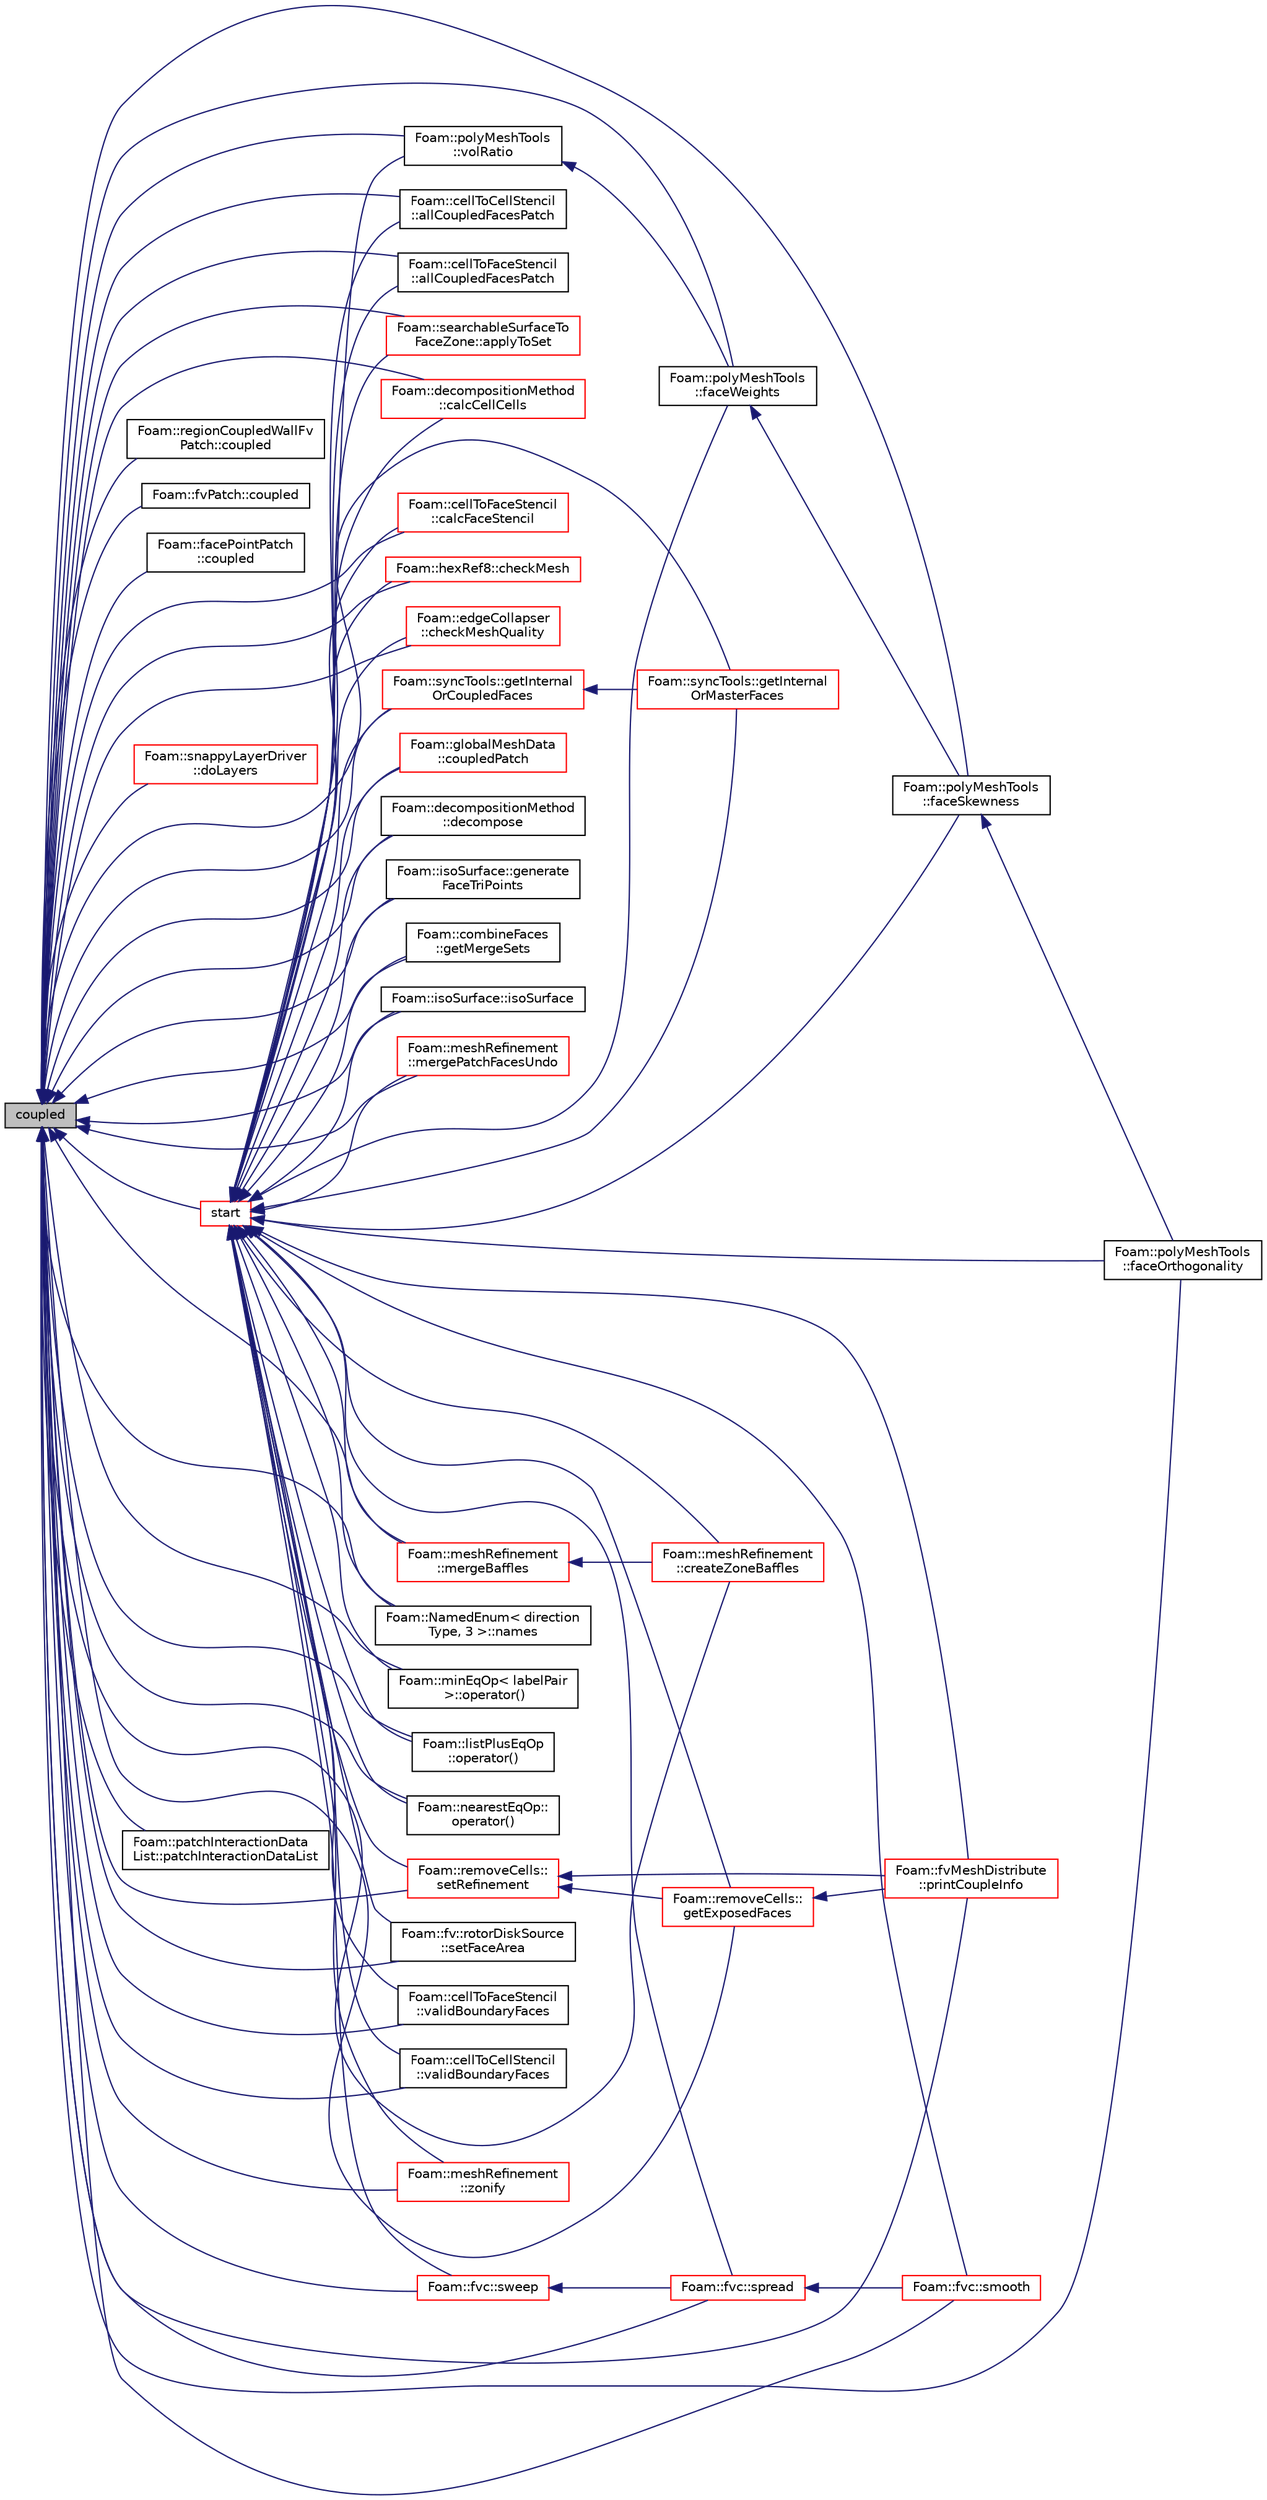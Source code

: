 digraph "coupled"
{
  bgcolor="transparent";
  edge [fontname="Helvetica",fontsize="10",labelfontname="Helvetica",labelfontsize="10"];
  node [fontname="Helvetica",fontsize="10",shape=record];
  rankdir="LR";
  Node2141 [label="coupled",height=0.2,width=0.4,color="black", fillcolor="grey75", style="filled", fontcolor="black"];
  Node2141 -> Node2142 [dir="back",color="midnightblue",fontsize="10",style="solid",fontname="Helvetica"];
  Node2142 [label="Foam::cellToCellStencil\l::allCoupledFacesPatch",height=0.2,width=0.4,color="black",URL="$a23469.html#a3ce86e793c8ebbec10ea9b3b9f9bda0d",tooltip="Return patch of all coupled faces. "];
  Node2141 -> Node2143 [dir="back",color="midnightblue",fontsize="10",style="solid",fontname="Helvetica"];
  Node2143 [label="Foam::cellToFaceStencil\l::allCoupledFacesPatch",height=0.2,width=0.4,color="black",URL="$a23513.html#a3ce86e793c8ebbec10ea9b3b9f9bda0d",tooltip="Return patch of all coupled faces. "];
  Node2141 -> Node2144 [dir="back",color="midnightblue",fontsize="10",style="solid",fontname="Helvetica"];
  Node2144 [label="Foam::searchableSurfaceTo\lFaceZone::applyToSet",height=0.2,width=0.4,color="red",URL="$a26521.html#a2d6074569c50892cef0d0f02422c89d1"];
  Node2141 -> Node2147 [dir="back",color="midnightblue",fontsize="10",style="solid",fontname="Helvetica"];
  Node2147 [label="Foam::decompositionMethod\l::calcCellCells",height=0.2,width=0.4,color="red",URL="$a29949.html#a86727d8c968e3ae5d8f394879e2b3c8a",tooltip="Helper: determine (local or global) cellCells from mesh. "];
  Node2141 -> Node2153 [dir="back",color="midnightblue",fontsize="10",style="solid",fontname="Helvetica"];
  Node2153 [label="Foam::cellToFaceStencil\l::calcFaceStencil",height=0.2,width=0.4,color="red",URL="$a23513.html#a75899a6e0677e40388327173f197eb45",tooltip="Collect cell neighbours into extended stencil. "];
  Node2141 -> Node2160 [dir="back",color="midnightblue",fontsize="10",style="solid",fontname="Helvetica"];
  Node2160 [label="Foam::hexRef8::checkMesh",height=0.2,width=0.4,color="red",URL="$a22413.html#a432ff341842268fa21b8363e6b2c45b9",tooltip="Debug: Check coupled mesh for correctness. "];
  Node2141 -> Node2171 [dir="back",color="midnightblue",fontsize="10",style="solid",fontname="Helvetica"];
  Node2171 [label="Foam::edgeCollapser\l::checkMeshQuality",height=0.2,width=0.4,color="red",URL="$a22401.html#a05c592dbdbe3fcc0728c2595750b5982",tooltip="Check mesh and mark points on faces in error. "];
  Node2141 -> Node2175 [dir="back",color="midnightblue",fontsize="10",style="solid",fontname="Helvetica"];
  Node2175 [label="Foam::regionCoupledWallFv\lPatch::coupled",height=0.2,width=0.4,color="black",URL="$a23685.html#a39c01db0e66d00fe0621a0c7e5fc4ead",tooltip="Return true because this patch is coupled. "];
  Node2141 -> Node2176 [dir="back",color="midnightblue",fontsize="10",style="solid",fontname="Helvetica"];
  Node2176 [label="Foam::fvPatch::coupled",height=0.2,width=0.4,color="black",URL="$a23693.html#a39c01db0e66d00fe0621a0c7e5fc4ead",tooltip="Return true if this patch is coupled. "];
  Node2141 -> Node2177 [dir="back",color="midnightblue",fontsize="10",style="solid",fontname="Helvetica"];
  Node2177 [label="Foam::facePointPatch\l::coupled",height=0.2,width=0.4,color="black",URL="$a28473.html#a39c01db0e66d00fe0621a0c7e5fc4ead",tooltip="Return true if this patch field is coupled. "];
  Node2141 -> Node2178 [dir="back",color="midnightblue",fontsize="10",style="solid",fontname="Helvetica"];
  Node2178 [label="Foam::globalMeshData\l::coupledPatch",height=0.2,width=0.4,color="red",URL="$a28485.html#adbf1d40edb1a4d9d7175cc03028a82e7",tooltip="Return patch of all coupled faces. "];
  Node2141 -> Node2196 [dir="back",color="midnightblue",fontsize="10",style="solid",fontname="Helvetica"];
  Node2196 [label="Foam::meshRefinement\l::createZoneBaffles",height=0.2,width=0.4,color="red",URL="$a25857.html#a79af0bcc267d8fda8b3f4e683cac915b",tooltip="Create baffles for faces straddling zoned surfaces. Return. "];
  Node2141 -> Node2191 [dir="back",color="midnightblue",fontsize="10",style="solid",fontname="Helvetica"];
  Node2191 [label="Foam::decompositionMethod\l::decompose",height=0.2,width=0.4,color="black",URL="$a29949.html#a9e5348f6d62778dc2721d9646d92c3d2"];
  Node2141 -> Node2274 [dir="back",color="midnightblue",fontsize="10",style="solid",fontname="Helvetica"];
  Node2274 [label="Foam::snappyLayerDriver\l::doLayers",height=0.2,width=0.4,color="red",URL="$a25909.html#a128bb8ca3845486b1c6d481160e3adb5",tooltip="Add layers according to the dictionary settings. "];
  Node2141 -> Node2275 [dir="back",color="midnightblue",fontsize="10",style="solid",fontname="Helvetica"];
  Node2275 [label="Foam::polyMeshTools\l::faceOrthogonality",height=0.2,width=0.4,color="black",URL="$a28569.html#a1880e9d41ec6aba8b237d6ef3524d8b3",tooltip="Generate orthogonality field. (1 for fully orthogonal, < 1 for. "];
  Node2141 -> Node2276 [dir="back",color="midnightblue",fontsize="10",style="solid",fontname="Helvetica"];
  Node2276 [label="Foam::polyMeshTools\l::faceSkewness",height=0.2,width=0.4,color="black",URL="$a28569.html#a18dd96d4299c9cd56aa762e236a9af0d",tooltip="Generate skewness field. "];
  Node2276 -> Node2275 [dir="back",color="midnightblue",fontsize="10",style="solid",fontname="Helvetica"];
  Node2141 -> Node2277 [dir="back",color="midnightblue",fontsize="10",style="solid",fontname="Helvetica"];
  Node2277 [label="Foam::polyMeshTools\l::faceWeights",height=0.2,width=0.4,color="black",URL="$a28569.html#ab1b38c078f6a7f0be1e7b61f8b7cb28a",tooltip="Generate interpolation factors field. "];
  Node2277 -> Node2276 [dir="back",color="midnightblue",fontsize="10",style="solid",fontname="Helvetica"];
  Node2141 -> Node2278 [dir="back",color="midnightblue",fontsize="10",style="solid",fontname="Helvetica"];
  Node2278 [label="Foam::isoSurface::generate\lFaceTriPoints",height=0.2,width=0.4,color="black",URL="$a30621.html#a1034457d125c8730a27303a7db39b6e5"];
  Node2141 -> Node2279 [dir="back",color="midnightblue",fontsize="10",style="solid",fontname="Helvetica"];
  Node2279 [label="Foam::removeCells::\lgetExposedFaces",height=0.2,width=0.4,color="red",URL="$a22461.html#af7d0a466fd22f2b7991edb7423dde021",tooltip="Get labels of exposed faces. "];
  Node2279 -> Node2280 [dir="back",color="midnightblue",fontsize="10",style="solid",fontname="Helvetica"];
  Node2280 [label="Foam::fvMeshDistribute\l::printCoupleInfo",height=0.2,width=0.4,color="red",URL="$a22197.html#a0b2e9e5ba94679bbc5d807ecf02687e2",tooltip="Print some info on coupling data. "];
  Node2141 -> Node2294 [dir="back",color="midnightblue",fontsize="10",style="solid",fontname="Helvetica"];
  Node2294 [label="Foam::syncTools::getInternal\lOrCoupledFaces",height=0.2,width=0.4,color="red",URL="$a28657.html#a8fd72dca30a47f2a04181c7be9a8ce84",tooltip="Get per face whether it is internal or coupled. "];
  Node2294 -> Node2295 [dir="back",color="midnightblue",fontsize="10",style="solid",fontname="Helvetica"];
  Node2295 [label="Foam::syncTools::getInternal\lOrMasterFaces",height=0.2,width=0.4,color="red",URL="$a28657.html#a974774e844482a638469208c3e1d93b2",tooltip="Get per face whether it is internal or a master of a. "];
  Node2141 -> Node2295 [dir="back",color="midnightblue",fontsize="10",style="solid",fontname="Helvetica"];
  Node2141 -> Node2300 [dir="back",color="midnightblue",fontsize="10",style="solid",fontname="Helvetica"];
  Node2300 [label="Foam::combineFaces\l::getMergeSets",height=0.2,width=0.4,color="black",URL="$a22393.html#aacdb22dd46f93ab1163b67cdd60d5492",tooltip="Extract lists of all (non-coupled) boundary faces that can. "];
  Node2141 -> Node2301 [dir="back",color="midnightblue",fontsize="10",style="solid",fontname="Helvetica"];
  Node2301 [label="Foam::isoSurface::isoSurface",height=0.2,width=0.4,color="black",URL="$a30621.html#a2d3f6322d0523951b389b2245851396f",tooltip="Construct from cell values and point values. Uses boundaryField. "];
  Node2141 -> Node2195 [dir="back",color="midnightblue",fontsize="10",style="solid",fontname="Helvetica"];
  Node2195 [label="Foam::meshRefinement\l::mergeBaffles",height=0.2,width=0.4,color="red",URL="$a25857.html#aa959f1ef1377d3a4eaac5ff099280e50",tooltip="Merge baffles. Gets pairs of faces. "];
  Node2195 -> Node2196 [dir="back",color="midnightblue",fontsize="10",style="solid",fontname="Helvetica"];
  Node2141 -> Node2302 [dir="back",color="midnightblue",fontsize="10",style="solid",fontname="Helvetica"];
  Node2302 [label="Foam::meshRefinement\l::mergePatchFacesUndo",height=0.2,width=0.4,color="red",URL="$a25857.html#a46abeca243f55035145fe45edc956bef",tooltip="Merge coplanar faces. preserveFaces is != -1 for faces. "];
  Node2141 -> Node2192 [dir="back",color="midnightblue",fontsize="10",style="solid",fontname="Helvetica"];
  Node2192 [label="Foam::NamedEnum\< direction\lType, 3 \>::names",height=0.2,width=0.4,color="black",URL="$a27113.html#a7350da3a0edd92cd11e6c479c9967dc8"];
  Node2141 -> Node2182 [dir="back",color="midnightblue",fontsize="10",style="solid",fontname="Helvetica"];
  Node2182 [label="Foam::minEqOp\< labelPair\l \>::operator()",height=0.2,width=0.4,color="black",URL="$a22177.html#a5110bdded347caa6365e4d10554dfc32"];
  Node2141 -> Node2240 [dir="back",color="midnightblue",fontsize="10",style="solid",fontname="Helvetica"];
  Node2240 [label="Foam::listPlusEqOp\l::operator()",height=0.2,width=0.4,color="black",URL="$a25925.html#a2bca5855a51bffee2f0fe2aacc4aba10"];
  Node2141 -> Node2303 [dir="back",color="midnightblue",fontsize="10",style="solid",fontname="Helvetica"];
  Node2303 [label="Foam::nearestEqOp::\loperator()",height=0.2,width=0.4,color="black",URL="$a30669.html#a7125bb052e112a423cd8082006cdac3b"];
  Node2141 -> Node2304 [dir="back",color="midnightblue",fontsize="10",style="solid",fontname="Helvetica"];
  Node2304 [label="Foam::patchInteractionData\lList::patchInteractionDataList",height=0.2,width=0.4,color="black",URL="$a25309.html#a6ceb0b9c160f0dffd9ce6257b8521a8f",tooltip="Construct from Istream. "];
  Node2141 -> Node2280 [dir="back",color="midnightblue",fontsize="10",style="solid",fontname="Helvetica"];
  Node2141 -> Node2305 [dir="back",color="midnightblue",fontsize="10",style="solid",fontname="Helvetica"];
  Node2305 [label="Foam::fv::rotorDiskSource\l::setFaceArea",height=0.2,width=0.4,color="black",URL="$a24629.html#a161ab2dd610fa2868ae3529d99faf5d9",tooltip="Set the face areas per cell, and optionally correct the rotor axis. "];
  Node2141 -> Node2306 [dir="back",color="midnightblue",fontsize="10",style="solid",fontname="Helvetica"];
  Node2306 [label="Foam::removeCells::\lsetRefinement",height=0.2,width=0.4,color="red",URL="$a22461.html#a1fa7db25391bd44913e7d03a77e2c45b",tooltip="Play commands into polyTopoChange to remove cells. "];
  Node2306 -> Node2280 [dir="back",color="midnightblue",fontsize="10",style="solid",fontname="Helvetica"];
  Node2306 -> Node2279 [dir="back",color="midnightblue",fontsize="10",style="solid",fontname="Helvetica"];
  Node2141 -> Node2201 [dir="back",color="midnightblue",fontsize="10",style="solid",fontname="Helvetica"];
  Node2201 [label="Foam::fvc::smooth",height=0.2,width=0.4,color="red",URL="$a21861.html#a417a555eb3108fd8d6c41c0aec39a633"];
  Node2141 -> Node2309 [dir="back",color="midnightblue",fontsize="10",style="solid",fontname="Helvetica"];
  Node2309 [label="Foam::fvc::spread",height=0.2,width=0.4,color="red",URL="$a21861.html#a8a82f265e99ca3a2aa0d656f2388b991"];
  Node2309 -> Node2201 [dir="back",color="midnightblue",fontsize="10",style="solid",fontname="Helvetica"];
  Node2141 -> Node2311 [dir="back",color="midnightblue",fontsize="10",style="solid",fontname="Helvetica"];
  Node2311 [label="start",height=0.2,width=0.4,color="red",URL="$a28633.html#a6bfd3e3abb11e98bdb4b98671cec1234",tooltip="Return start label of this patch in the polyMesh face list. "];
  Node2311 -> Node2142 [dir="back",color="midnightblue",fontsize="10",style="solid",fontname="Helvetica"];
  Node2311 -> Node2143 [dir="back",color="midnightblue",fontsize="10",style="solid",fontname="Helvetica"];
  Node2311 -> Node2144 [dir="back",color="midnightblue",fontsize="10",style="solid",fontname="Helvetica"];
  Node2311 -> Node2147 [dir="back",color="midnightblue",fontsize="10",style="solid",fontname="Helvetica"];
  Node2311 -> Node2153 [dir="back",color="midnightblue",fontsize="10",style="solid",fontname="Helvetica"];
  Node2311 -> Node2160 [dir="back",color="midnightblue",fontsize="10",style="solid",fontname="Helvetica"];
  Node2311 -> Node2171 [dir="back",color="midnightblue",fontsize="10",style="solid",fontname="Helvetica"];
  Node2311 -> Node2178 [dir="back",color="midnightblue",fontsize="10",style="solid",fontname="Helvetica"];
  Node2311 -> Node2196 [dir="back",color="midnightblue",fontsize="10",style="solid",fontname="Helvetica"];
  Node2311 -> Node2191 [dir="back",color="midnightblue",fontsize="10",style="solid",fontname="Helvetica"];
  Node2311 -> Node2275 [dir="back",color="midnightblue",fontsize="10",style="solid",fontname="Helvetica"];
  Node2311 -> Node2276 [dir="back",color="midnightblue",fontsize="10",style="solid",fontname="Helvetica"];
  Node2311 -> Node2277 [dir="back",color="midnightblue",fontsize="10",style="solid",fontname="Helvetica"];
  Node2311 -> Node2278 [dir="back",color="midnightblue",fontsize="10",style="solid",fontname="Helvetica"];
  Node2311 -> Node2279 [dir="back",color="midnightblue",fontsize="10",style="solid",fontname="Helvetica"];
  Node2311 -> Node2294 [dir="back",color="midnightblue",fontsize="10",style="solid",fontname="Helvetica"];
  Node2311 -> Node2295 [dir="back",color="midnightblue",fontsize="10",style="solid",fontname="Helvetica"];
  Node2311 -> Node2300 [dir="back",color="midnightblue",fontsize="10",style="solid",fontname="Helvetica"];
  Node2311 -> Node2301 [dir="back",color="midnightblue",fontsize="10",style="solid",fontname="Helvetica"];
  Node2311 -> Node2195 [dir="back",color="midnightblue",fontsize="10",style="solid",fontname="Helvetica"];
  Node2311 -> Node2302 [dir="back",color="midnightblue",fontsize="10",style="solid",fontname="Helvetica"];
  Node2311 -> Node2192 [dir="back",color="midnightblue",fontsize="10",style="solid",fontname="Helvetica"];
  Node2311 -> Node2182 [dir="back",color="midnightblue",fontsize="10",style="solid",fontname="Helvetica"];
  Node2311 -> Node2240 [dir="back",color="midnightblue",fontsize="10",style="solid",fontname="Helvetica"];
  Node2311 -> Node2303 [dir="back",color="midnightblue",fontsize="10",style="solid",fontname="Helvetica"];
  Node2311 -> Node2280 [dir="back",color="midnightblue",fontsize="10",style="solid",fontname="Helvetica"];
  Node2311 -> Node2305 [dir="back",color="midnightblue",fontsize="10",style="solid",fontname="Helvetica"];
  Node2311 -> Node2306 [dir="back",color="midnightblue",fontsize="10",style="solid",fontname="Helvetica"];
  Node2311 -> Node2201 [dir="back",color="midnightblue",fontsize="10",style="solid",fontname="Helvetica"];
  Node2311 -> Node2309 [dir="back",color="midnightblue",fontsize="10",style="solid",fontname="Helvetica"];
  Node2311 -> Node2357 [dir="back",color="midnightblue",fontsize="10",style="solid",fontname="Helvetica"];
  Node2357 [label="Foam::fvc::sweep",height=0.2,width=0.4,color="red",URL="$a21861.html#a0ba98d69297b54282b0a15e74ec2ec67"];
  Node2357 -> Node2309 [dir="back",color="midnightblue",fontsize="10",style="solid",fontname="Helvetica"];
  Node2311 -> Node2569 [dir="back",color="midnightblue",fontsize="10",style="solid",fontname="Helvetica"];
  Node2569 [label="Foam::cellToFaceStencil\l::validBoundaryFaces",height=0.2,width=0.4,color="black",URL="$a23513.html#aa0db70fe0486f941c01cc8bee40ee9da",tooltip="Valid boundary faces (not empty and not coupled) "];
  Node2311 -> Node2570 [dir="back",color="midnightblue",fontsize="10",style="solid",fontname="Helvetica"];
  Node2570 [label="Foam::cellToCellStencil\l::validBoundaryFaces",height=0.2,width=0.4,color="black",URL="$a23469.html#aa0db70fe0486f941c01cc8bee40ee9da",tooltip="Valid boundary faces (not empty and not coupled) "];
  Node2311 -> Node2571 [dir="back",color="midnightblue",fontsize="10",style="solid",fontname="Helvetica"];
  Node2571 [label="Foam::polyMeshTools\l::volRatio",height=0.2,width=0.4,color="black",URL="$a28569.html#abe000db3f13ec8421e2f048ced6105bd",tooltip="Generate volume ratio field. "];
  Node2571 -> Node2277 [dir="back",color="midnightblue",fontsize="10",style="solid",fontname="Helvetica"];
  Node2311 -> Node2297 [dir="back",color="midnightblue",fontsize="10",style="solid",fontname="Helvetica"];
  Node2297 [label="Foam::meshRefinement\l::zonify",height=0.2,width=0.4,color="red",URL="$a25857.html#a90cf965dfe02eb20f11a4a8c6035747f",tooltip="Put faces/cells into zones according to surface specification. "];
  Node2141 -> Node2357 [dir="back",color="midnightblue",fontsize="10",style="solid",fontname="Helvetica"];
  Node2141 -> Node2570 [dir="back",color="midnightblue",fontsize="10",style="solid",fontname="Helvetica"];
  Node2141 -> Node2569 [dir="back",color="midnightblue",fontsize="10",style="solid",fontname="Helvetica"];
  Node2141 -> Node2571 [dir="back",color="midnightblue",fontsize="10",style="solid",fontname="Helvetica"];
  Node2141 -> Node2297 [dir="back",color="midnightblue",fontsize="10",style="solid",fontname="Helvetica"];
}
